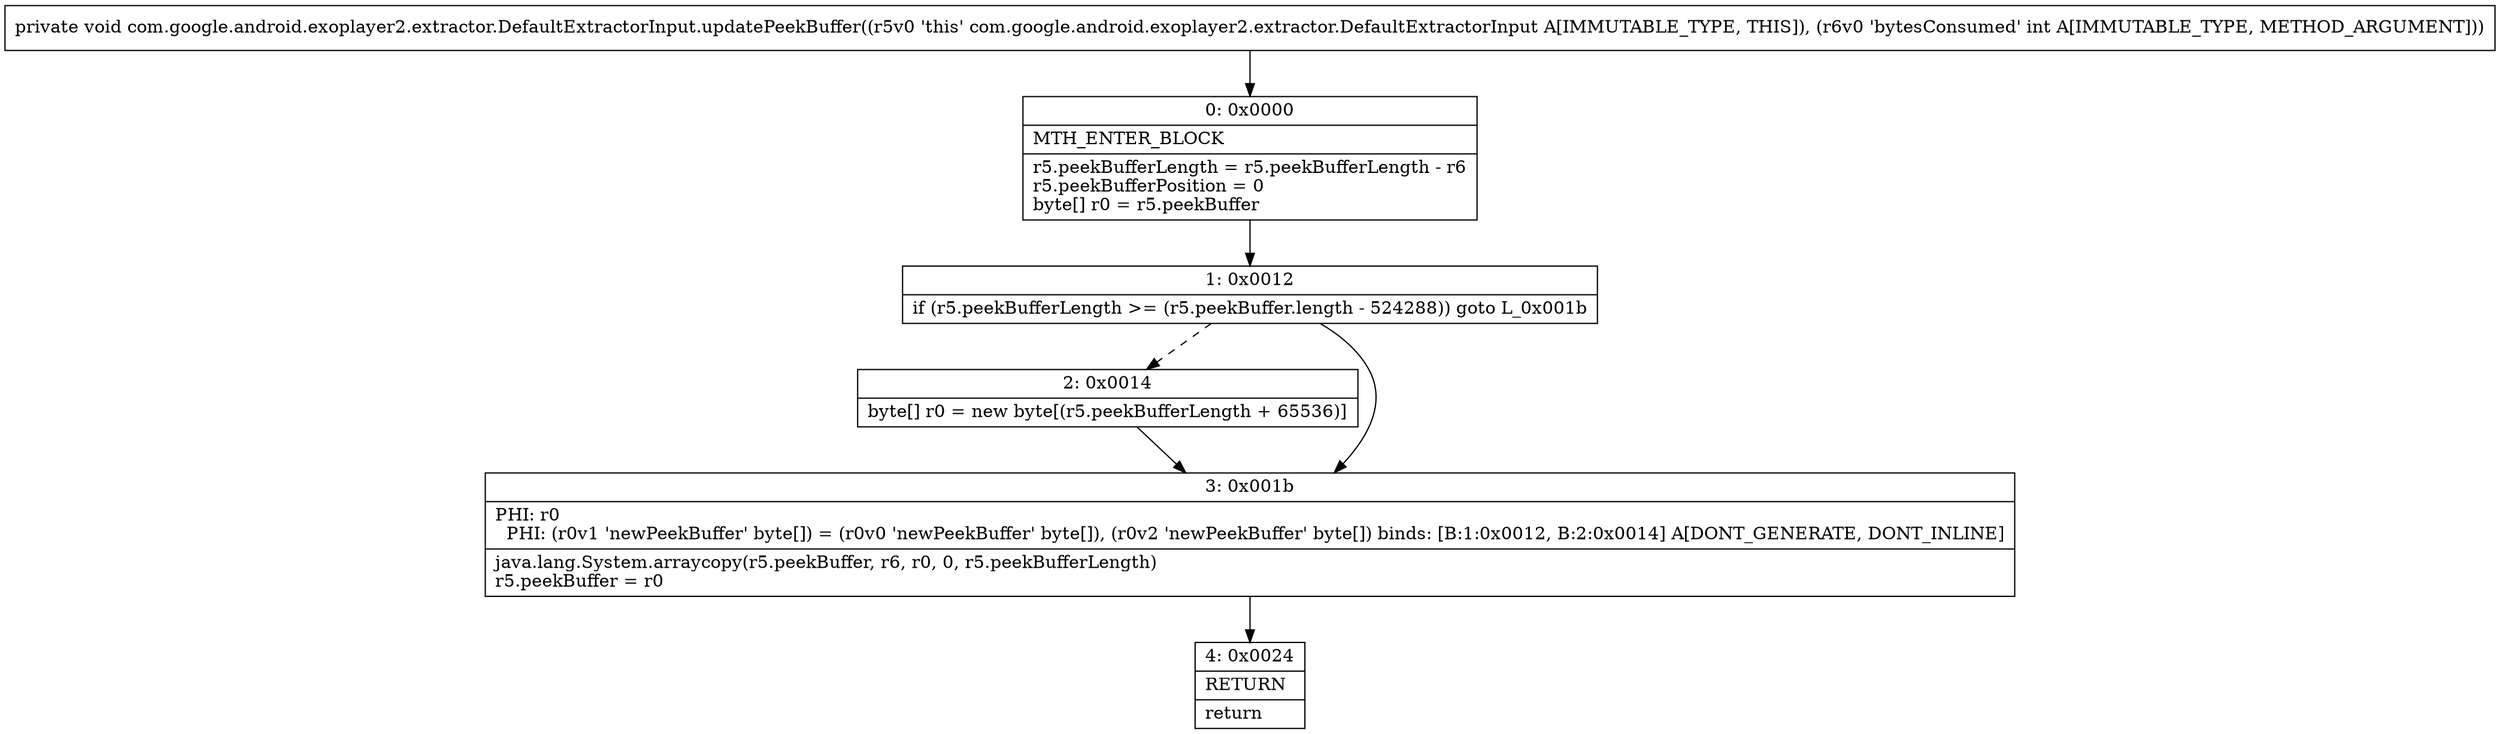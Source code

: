 digraph "CFG forcom.google.android.exoplayer2.extractor.DefaultExtractorInput.updatePeekBuffer(I)V" {
Node_0 [shape=record,label="{0\:\ 0x0000|MTH_ENTER_BLOCK\l|r5.peekBufferLength = r5.peekBufferLength \- r6\lr5.peekBufferPosition = 0\lbyte[] r0 = r5.peekBuffer\l}"];
Node_1 [shape=record,label="{1\:\ 0x0012|if (r5.peekBufferLength \>= (r5.peekBuffer.length \- 524288)) goto L_0x001b\l}"];
Node_2 [shape=record,label="{2\:\ 0x0014|byte[] r0 = new byte[(r5.peekBufferLength + 65536)]\l}"];
Node_3 [shape=record,label="{3\:\ 0x001b|PHI: r0 \l  PHI: (r0v1 'newPeekBuffer' byte[]) = (r0v0 'newPeekBuffer' byte[]), (r0v2 'newPeekBuffer' byte[]) binds: [B:1:0x0012, B:2:0x0014] A[DONT_GENERATE, DONT_INLINE]\l|java.lang.System.arraycopy(r5.peekBuffer, r6, r0, 0, r5.peekBufferLength)\lr5.peekBuffer = r0\l}"];
Node_4 [shape=record,label="{4\:\ 0x0024|RETURN\l|return\l}"];
MethodNode[shape=record,label="{private void com.google.android.exoplayer2.extractor.DefaultExtractorInput.updatePeekBuffer((r5v0 'this' com.google.android.exoplayer2.extractor.DefaultExtractorInput A[IMMUTABLE_TYPE, THIS]), (r6v0 'bytesConsumed' int A[IMMUTABLE_TYPE, METHOD_ARGUMENT])) }"];
MethodNode -> Node_0;
Node_0 -> Node_1;
Node_1 -> Node_2[style=dashed];
Node_1 -> Node_3;
Node_2 -> Node_3;
Node_3 -> Node_4;
}

